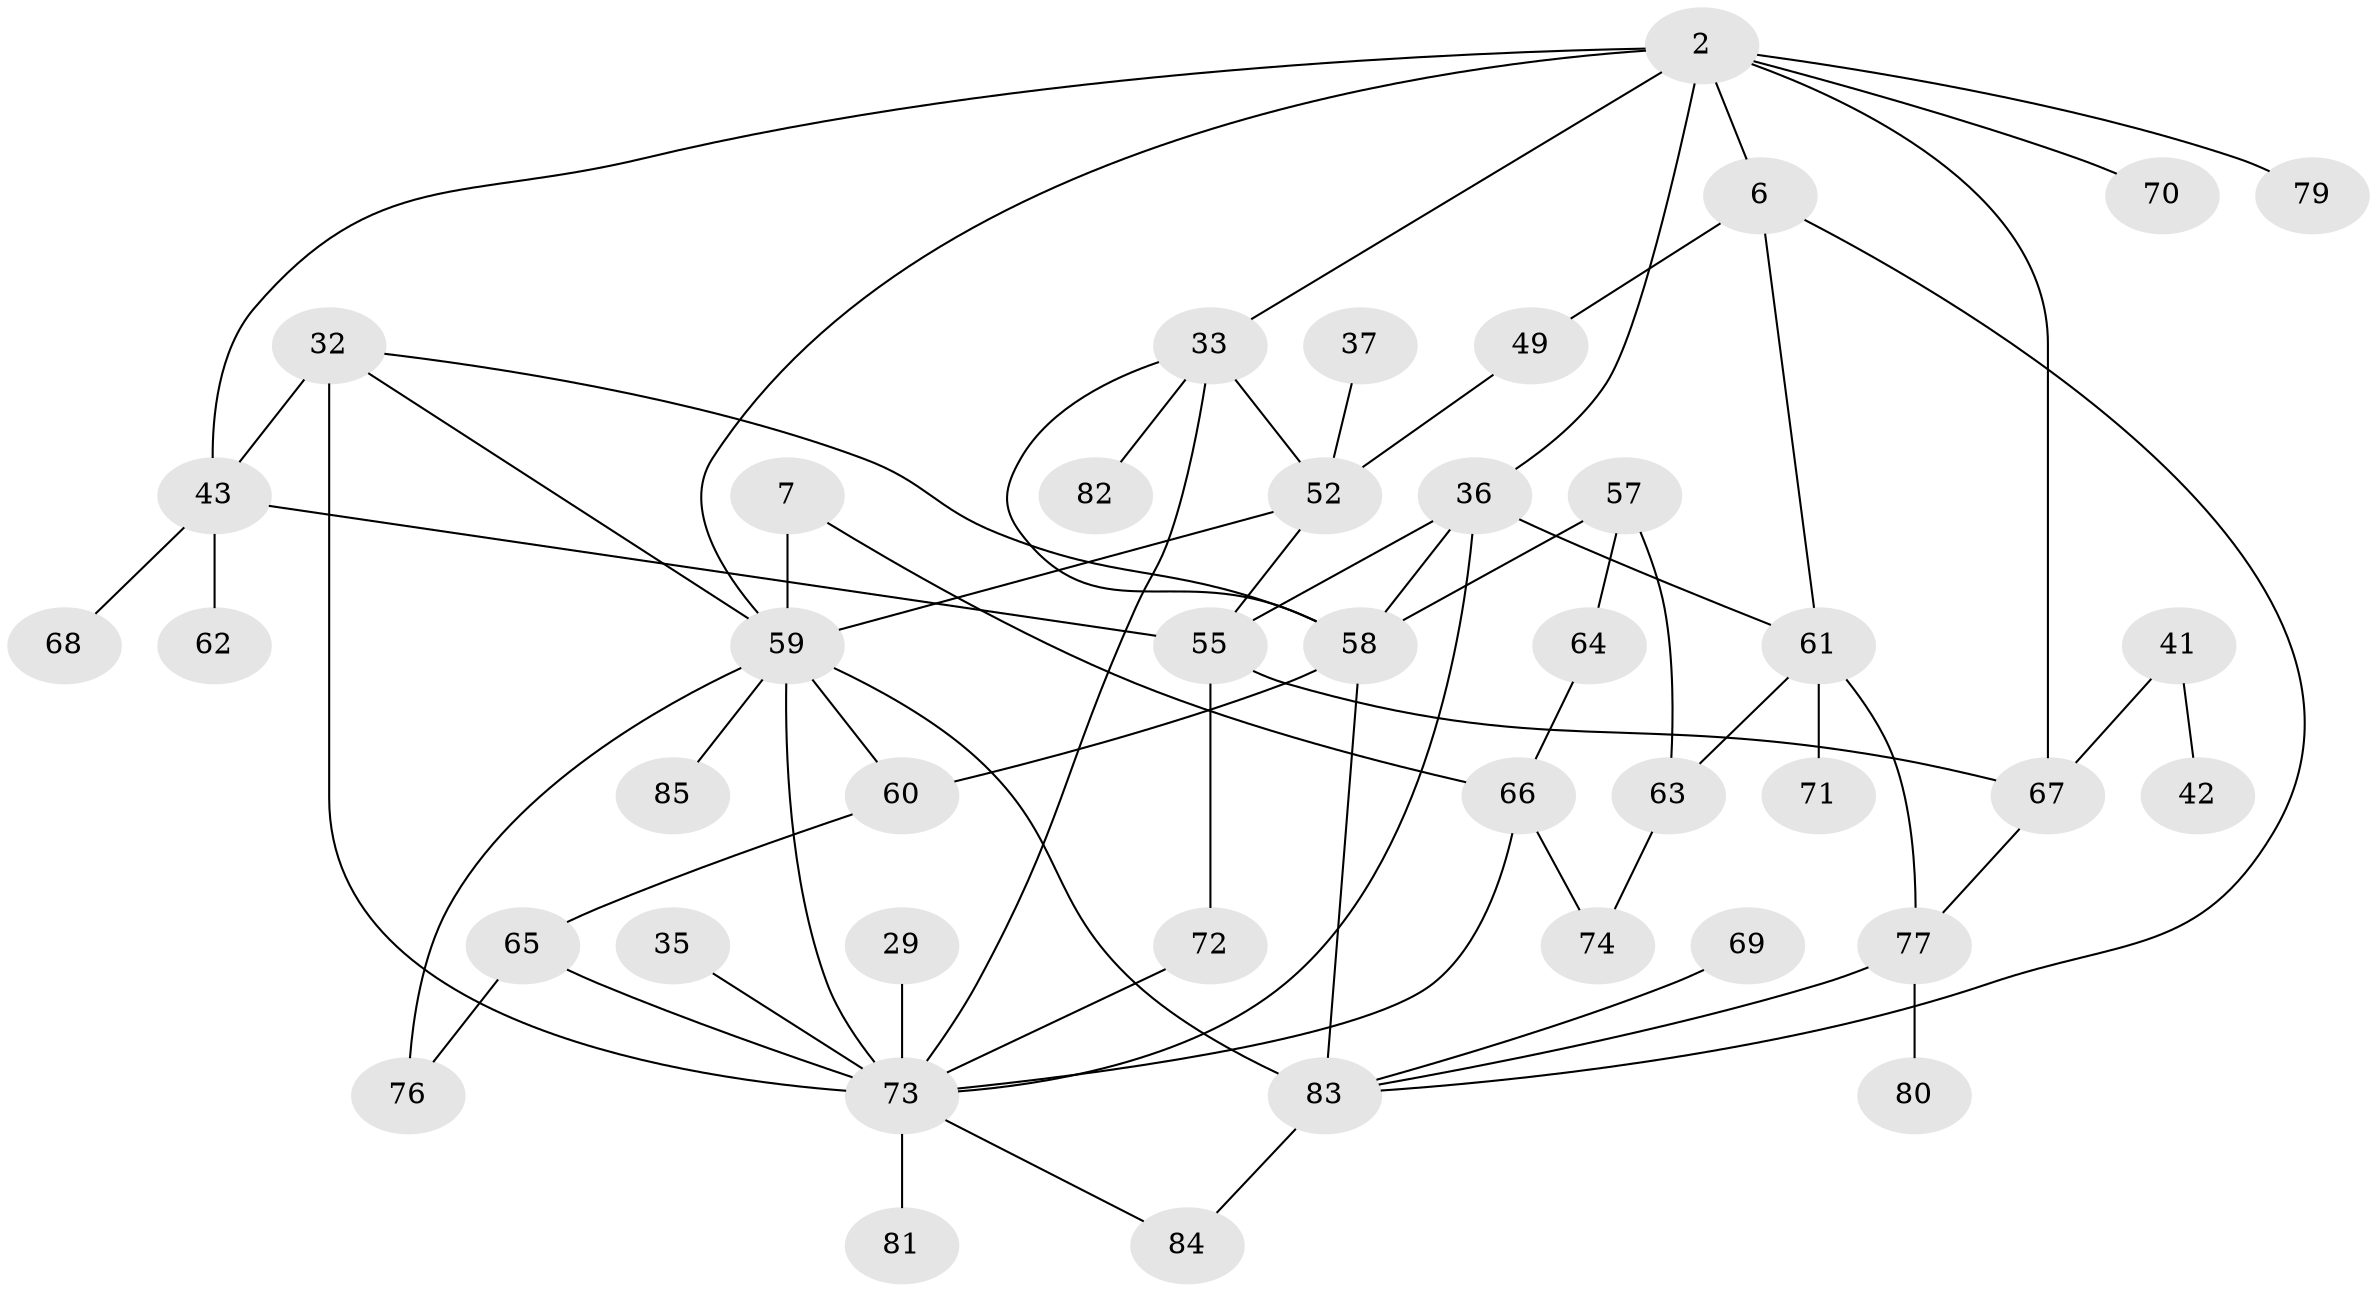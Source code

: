 // original degree distribution, {2: 0.2823529411764706, 10: 0.011764705882352941, 6: 0.023529411764705882, 5: 0.10588235294117647, 4: 0.09411764705882353, 3: 0.2823529411764706, 1: 0.2}
// Generated by graph-tools (version 1.1) at 2025/44/03/04/25 21:44:18]
// undirected, 42 vertices, 66 edges
graph export_dot {
graph [start="1"]
  node [color=gray90,style=filled];
  2;
  6;
  7;
  29;
  32 [super="+20"];
  33 [super="+10"];
  35;
  36 [super="+8+17"];
  37;
  41;
  42;
  43 [super="+25+24"];
  49 [super="+34"];
  52 [super="+23+39+47"];
  55 [super="+38"];
  57;
  58 [super="+28"];
  59 [super="+44+56+48"];
  60;
  61 [super="+13+21"];
  62;
  63;
  64;
  65;
  66;
  67 [super="+27+9"];
  68;
  69;
  70;
  71;
  72 [super="+31"];
  73 [super="+22+46"];
  74;
  76 [super="+51+45"];
  77 [super="+54"];
  79;
  80;
  81;
  82;
  83 [super="+40+50+75+78"];
  84;
  85;
  2 -- 6;
  2 -- 70;
  2 -- 79;
  2 -- 33 [weight=2];
  2 -- 36;
  2 -- 43;
  2 -- 67 [weight=2];
  2 -- 59;
  6 -- 49 [weight=2];
  6 -- 61;
  6 -- 83;
  7 -- 66;
  7 -- 59;
  29 -- 73 [weight=2];
  32 -- 73 [weight=2];
  32 -- 43;
  32 -- 59;
  32 -- 58;
  33 -- 58;
  33 -- 82;
  33 -- 73;
  33 -- 52;
  35 -- 73;
  36 -- 73;
  36 -- 61;
  36 -- 55;
  36 -- 58;
  37 -- 52;
  41 -- 42;
  41 -- 67;
  43 -- 68;
  43 -- 62;
  43 -- 55;
  49 -- 52;
  52 -- 55;
  52 -- 59;
  55 -- 72;
  55 -- 67;
  57 -- 63;
  57 -- 64;
  57 -- 58;
  58 -- 60;
  58 -- 83;
  59 -- 60;
  59 -- 83 [weight=3];
  59 -- 73;
  59 -- 76 [weight=2];
  59 -- 85;
  60 -- 65;
  61 -- 63;
  61 -- 71;
  61 -- 77;
  63 -- 74;
  64 -- 66;
  65 -- 76;
  65 -- 73;
  66 -- 74;
  66 -- 73;
  67 -- 77;
  69 -- 83;
  72 -- 73;
  73 -- 81;
  73 -- 84;
  77 -- 80;
  77 -- 83 [weight=2];
  83 -- 84;
}
